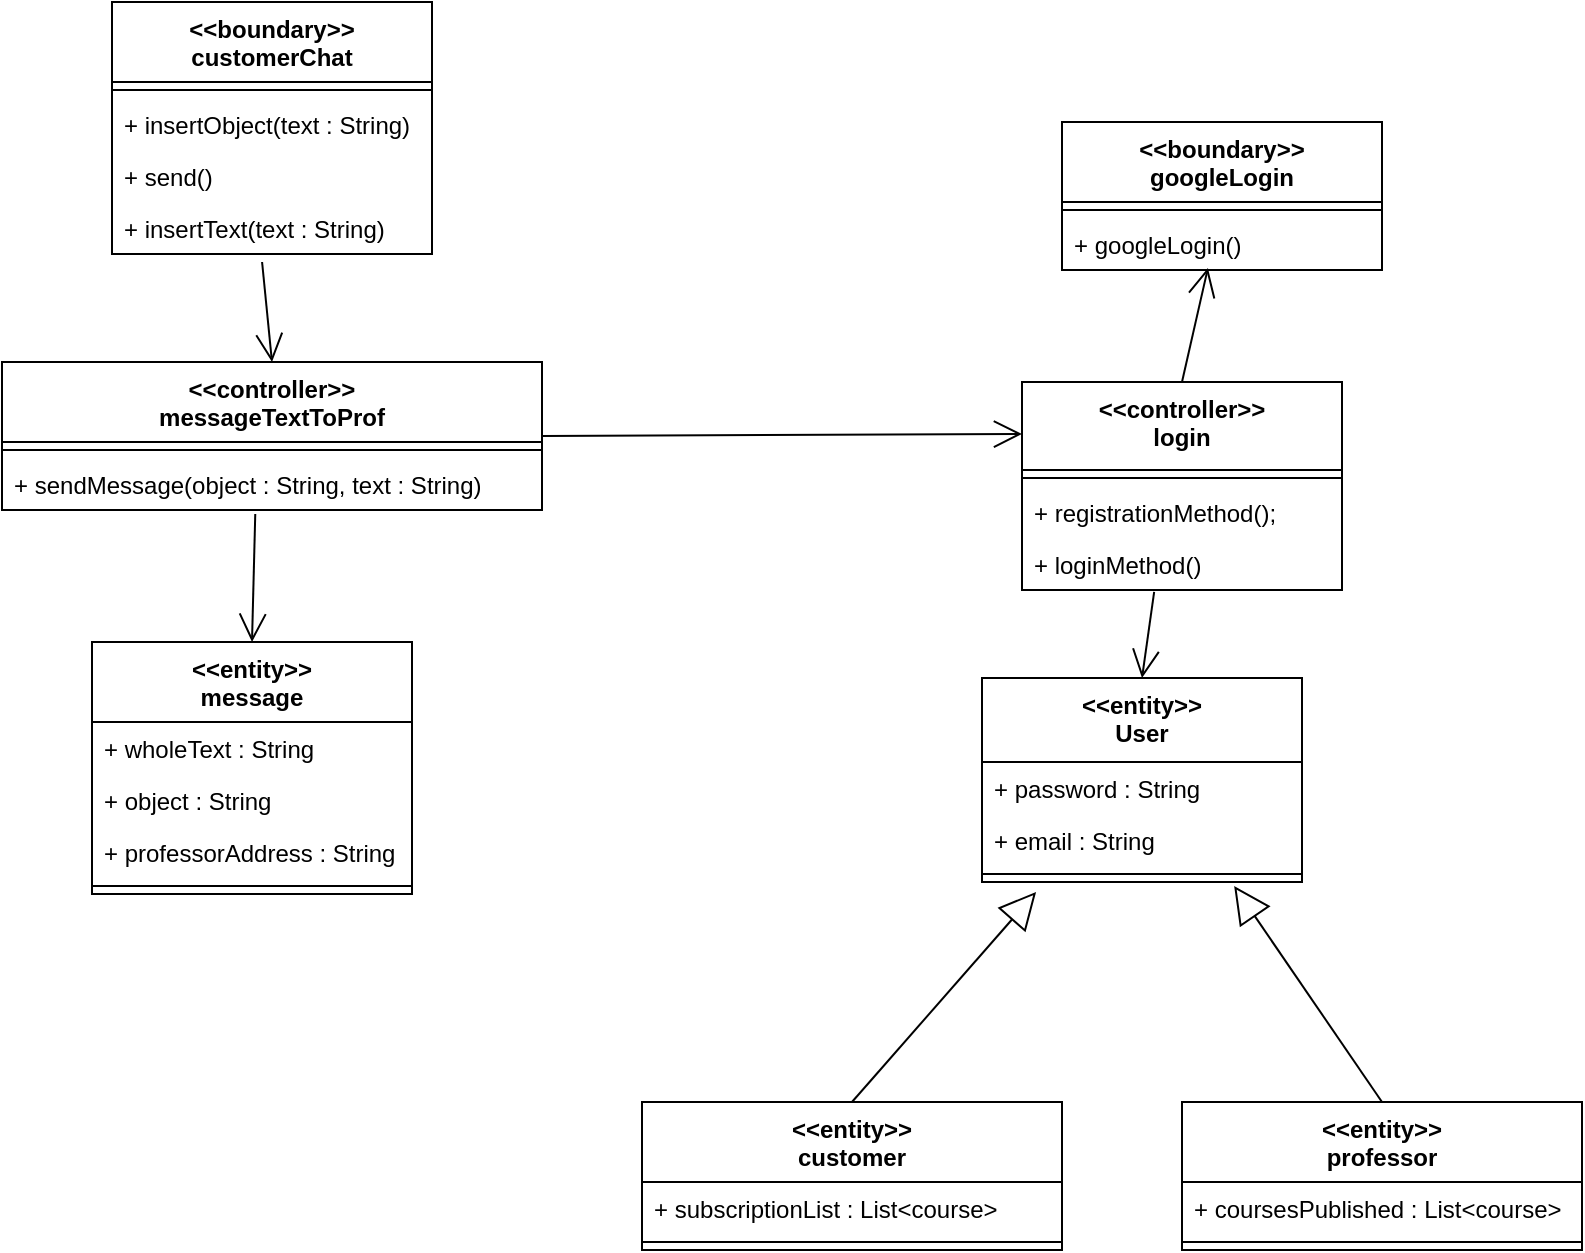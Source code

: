 <mxfile version="22.0.2" type="device">
  <diagram name="Page-1" id="FhFNv42Y0BnzfEH5ukr2">
    <mxGraphModel dx="1604" dy="843" grid="1" gridSize="10" guides="1" tooltips="1" connect="1" arrows="1" fold="1" page="1" pageScale="1" pageWidth="850" pageHeight="1100" math="0" shadow="0">
      <root>
        <mxCell id="0" />
        <mxCell id="1" parent="0" />
        <mxCell id="viTBt2SiWbpSJIQDnTSr-1" value="&amp;lt;&amp;lt;controller&amp;gt;&amp;gt;&lt;br&gt;messageTextToProf" style="swimlane;fontStyle=1;align=center;verticalAlign=top;childLayout=stackLayout;horizontal=1;startSize=40;horizontalStack=0;resizeParent=1;resizeParentMax=0;resizeLast=0;collapsible=1;marginBottom=0;whiteSpace=wrap;html=1;" parent="1" vertex="1">
          <mxGeometry x="10" y="240" width="270" height="74" as="geometry" />
        </mxCell>
        <mxCell id="viTBt2SiWbpSJIQDnTSr-3" value="" style="line;strokeWidth=1;fillColor=none;align=left;verticalAlign=middle;spacingTop=-1;spacingLeft=3;spacingRight=3;rotatable=0;labelPosition=right;points=[];portConstraint=eastwest;strokeColor=inherit;" parent="viTBt2SiWbpSJIQDnTSr-1" vertex="1">
          <mxGeometry y="40" width="270" height="8" as="geometry" />
        </mxCell>
        <mxCell id="viTBt2SiWbpSJIQDnTSr-4" value="+ sendMessage(object : String, text : String)" style="text;strokeColor=none;fillColor=none;align=left;verticalAlign=top;spacingLeft=4;spacingRight=4;overflow=hidden;rotatable=0;points=[[0,0.5],[1,0.5]];portConstraint=eastwest;whiteSpace=wrap;html=1;" parent="viTBt2SiWbpSJIQDnTSr-1" vertex="1">
          <mxGeometry y="48" width="270" height="26" as="geometry" />
        </mxCell>
        <mxCell id="viTBt2SiWbpSJIQDnTSr-5" value="&amp;lt;&amp;lt;boundary&amp;gt;&amp;gt;&lt;br&gt;customerChat&lt;br&gt;" style="swimlane;fontStyle=1;align=center;verticalAlign=top;childLayout=stackLayout;horizontal=1;startSize=40;horizontalStack=0;resizeParent=1;resizeParentMax=0;resizeLast=0;collapsible=1;marginBottom=0;whiteSpace=wrap;html=1;" parent="1" vertex="1">
          <mxGeometry x="65" y="60" width="160" height="126" as="geometry" />
        </mxCell>
        <mxCell id="viTBt2SiWbpSJIQDnTSr-7" value="" style="line;strokeWidth=1;fillColor=none;align=left;verticalAlign=middle;spacingTop=-1;spacingLeft=3;spacingRight=3;rotatable=0;labelPosition=right;points=[];portConstraint=eastwest;strokeColor=inherit;" parent="viTBt2SiWbpSJIQDnTSr-5" vertex="1">
          <mxGeometry y="40" width="160" height="8" as="geometry" />
        </mxCell>
        <mxCell id="viTBt2SiWbpSJIQDnTSr-27" value="+ insertObject(text : String)" style="text;strokeColor=none;fillColor=none;align=left;verticalAlign=top;spacingLeft=4;spacingRight=4;overflow=hidden;rotatable=0;points=[[0,0.5],[1,0.5]];portConstraint=eastwest;whiteSpace=wrap;html=1;" parent="viTBt2SiWbpSJIQDnTSr-5" vertex="1">
          <mxGeometry y="48" width="160" height="26" as="geometry" />
        </mxCell>
        <mxCell id="viTBt2SiWbpSJIQDnTSr-28" value="+ send()" style="text;strokeColor=none;fillColor=none;align=left;verticalAlign=top;spacingLeft=4;spacingRight=4;overflow=hidden;rotatable=0;points=[[0,0.5],[1,0.5]];portConstraint=eastwest;whiteSpace=wrap;html=1;" parent="viTBt2SiWbpSJIQDnTSr-5" vertex="1">
          <mxGeometry y="74" width="160" height="26" as="geometry" />
        </mxCell>
        <mxCell id="viTBt2SiWbpSJIQDnTSr-6" value="+ insertText(text : String)" style="text;strokeColor=none;fillColor=none;align=left;verticalAlign=top;spacingLeft=4;spacingRight=4;overflow=hidden;rotatable=0;points=[[0,0.5],[1,0.5]];portConstraint=eastwest;whiteSpace=wrap;html=1;" parent="viTBt2SiWbpSJIQDnTSr-5" vertex="1">
          <mxGeometry y="100" width="160" height="26" as="geometry" />
        </mxCell>
        <mxCell id="viTBt2SiWbpSJIQDnTSr-17" value="&amp;lt;&amp;lt;entity&amp;gt;&amp;gt;&lt;br&gt;message" style="swimlane;fontStyle=1;align=center;verticalAlign=top;childLayout=stackLayout;horizontal=1;startSize=40;horizontalStack=0;resizeParent=1;resizeParentMax=0;resizeLast=0;collapsible=1;marginBottom=0;whiteSpace=wrap;html=1;" parent="1" vertex="1">
          <mxGeometry x="55" y="380" width="160" height="126" as="geometry" />
        </mxCell>
        <mxCell id="viTBt2SiWbpSJIQDnTSr-18" value="+ wholeText : String" style="text;strokeColor=none;fillColor=none;align=left;verticalAlign=top;spacingLeft=4;spacingRight=4;overflow=hidden;rotatable=0;points=[[0,0.5],[1,0.5]];portConstraint=eastwest;whiteSpace=wrap;html=1;" parent="viTBt2SiWbpSJIQDnTSr-17" vertex="1">
          <mxGeometry y="40" width="160" height="26" as="geometry" />
        </mxCell>
        <mxCell id="viTBt2SiWbpSJIQDnTSr-26" value="+ object : String" style="text;strokeColor=none;fillColor=none;align=left;verticalAlign=top;spacingLeft=4;spacingRight=4;overflow=hidden;rotatable=0;points=[[0,0.5],[1,0.5]];portConstraint=eastwest;whiteSpace=wrap;html=1;" parent="viTBt2SiWbpSJIQDnTSr-17" vertex="1">
          <mxGeometry y="66" width="160" height="26" as="geometry" />
        </mxCell>
        <mxCell id="viTBt2SiWbpSJIQDnTSr-23" value="+ professorAddress : String" style="text;strokeColor=none;fillColor=none;align=left;verticalAlign=top;spacingLeft=4;spacingRight=4;overflow=hidden;rotatable=0;points=[[0,0.5],[1,0.5]];portConstraint=eastwest;whiteSpace=wrap;html=1;" parent="viTBt2SiWbpSJIQDnTSr-17" vertex="1">
          <mxGeometry y="92" width="160" height="26" as="geometry" />
        </mxCell>
        <mxCell id="viTBt2SiWbpSJIQDnTSr-19" value="" style="line;strokeWidth=1;fillColor=none;align=left;verticalAlign=middle;spacingTop=-1;spacingLeft=3;spacingRight=3;rotatable=0;labelPosition=right;points=[];portConstraint=eastwest;strokeColor=inherit;" parent="viTBt2SiWbpSJIQDnTSr-17" vertex="1">
          <mxGeometry y="118" width="160" height="8" as="geometry" />
        </mxCell>
        <mxCell id="viTBt2SiWbpSJIQDnTSr-21" value="" style="endArrow=open;endFill=1;endSize=12;html=1;rounded=0;entryX=0.5;entryY=0;entryDx=0;entryDy=0;exitX=0.469;exitY=1.154;exitDx=0;exitDy=0;exitPerimeter=0;" parent="1" source="viTBt2SiWbpSJIQDnTSr-6" target="viTBt2SiWbpSJIQDnTSr-1" edge="1">
          <mxGeometry width="160" relative="1" as="geometry">
            <mxPoint x="135" y="190" as="sourcePoint" />
            <mxPoint x="475" y="290" as="targetPoint" />
          </mxGeometry>
        </mxCell>
        <mxCell id="viTBt2SiWbpSJIQDnTSr-22" value="" style="endArrow=open;endFill=1;endSize=12;html=1;rounded=0;exitX=0.469;exitY=1.077;exitDx=0;exitDy=0;exitPerimeter=0;entryX=0.5;entryY=0;entryDx=0;entryDy=0;" parent="1" source="viTBt2SiWbpSJIQDnTSr-4" target="viTBt2SiWbpSJIQDnTSr-17" edge="1">
          <mxGeometry width="160" relative="1" as="geometry">
            <mxPoint x="135" y="550" as="sourcePoint" />
            <mxPoint x="295" y="550" as="targetPoint" />
          </mxGeometry>
        </mxCell>
        <mxCell id="viTBt2SiWbpSJIQDnTSr-29" value="&amp;lt;&amp;lt;controller&amp;gt;&amp;gt;&lt;br&gt;login" style="swimlane;fontStyle=1;align=center;verticalAlign=top;childLayout=stackLayout;horizontal=1;startSize=44;horizontalStack=0;resizeParent=1;resizeParentMax=0;resizeLast=0;collapsible=1;marginBottom=0;whiteSpace=wrap;html=1;" parent="1" vertex="1">
          <mxGeometry x="520" y="250" width="160" height="104" as="geometry" />
        </mxCell>
        <mxCell id="viTBt2SiWbpSJIQDnTSr-31" value="" style="line;strokeWidth=1;fillColor=none;align=left;verticalAlign=middle;spacingTop=-1;spacingLeft=3;spacingRight=3;rotatable=0;labelPosition=right;points=[];portConstraint=eastwest;strokeColor=inherit;" parent="viTBt2SiWbpSJIQDnTSr-29" vertex="1">
          <mxGeometry y="44" width="160" height="8" as="geometry" />
        </mxCell>
        <mxCell id="viTBt2SiWbpSJIQDnTSr-54" value="+ registrationMethod();" style="text;strokeColor=none;fillColor=none;align=left;verticalAlign=top;spacingLeft=4;spacingRight=4;overflow=hidden;rotatable=0;points=[[0,0.5],[1,0.5]];portConstraint=eastwest;whiteSpace=wrap;html=1;" parent="viTBt2SiWbpSJIQDnTSr-29" vertex="1">
          <mxGeometry y="52" width="160" height="26" as="geometry" />
        </mxCell>
        <mxCell id="viTBt2SiWbpSJIQDnTSr-32" value="+ loginMethod()" style="text;strokeColor=none;fillColor=none;align=left;verticalAlign=top;spacingLeft=4;spacingRight=4;overflow=hidden;rotatable=0;points=[[0,0.5],[1,0.5]];portConstraint=eastwest;whiteSpace=wrap;html=1;" parent="viTBt2SiWbpSJIQDnTSr-29" vertex="1">
          <mxGeometry y="78" width="160" height="26" as="geometry" />
        </mxCell>
        <mxCell id="viTBt2SiWbpSJIQDnTSr-33" value="&amp;lt;&amp;lt;boundary&amp;gt;&amp;gt;&lt;br&gt;googleLogin" style="swimlane;fontStyle=1;align=center;verticalAlign=top;childLayout=stackLayout;horizontal=1;startSize=40;horizontalStack=0;resizeParent=1;resizeParentMax=0;resizeLast=0;collapsible=1;marginBottom=0;whiteSpace=wrap;html=1;" parent="1" vertex="1">
          <mxGeometry x="540" y="120" width="160" height="74" as="geometry" />
        </mxCell>
        <mxCell id="viTBt2SiWbpSJIQDnTSr-35" value="" style="line;strokeWidth=1;fillColor=none;align=left;verticalAlign=middle;spacingTop=-1;spacingLeft=3;spacingRight=3;rotatable=0;labelPosition=right;points=[];portConstraint=eastwest;strokeColor=inherit;" parent="viTBt2SiWbpSJIQDnTSr-33" vertex="1">
          <mxGeometry y="40" width="160" height="8" as="geometry" />
        </mxCell>
        <mxCell id="viTBt2SiWbpSJIQDnTSr-36" value="+ googleLogin()" style="text;strokeColor=none;fillColor=none;align=left;verticalAlign=top;spacingLeft=4;spacingRight=4;overflow=hidden;rotatable=0;points=[[0,0.5],[1,0.5]];portConstraint=eastwest;whiteSpace=wrap;html=1;" parent="viTBt2SiWbpSJIQDnTSr-33" vertex="1">
          <mxGeometry y="48" width="160" height="26" as="geometry" />
        </mxCell>
        <mxCell id="viTBt2SiWbpSJIQDnTSr-37" value="&amp;lt;&amp;lt;entity&amp;gt;&amp;gt;&lt;br&gt;User" style="swimlane;fontStyle=1;align=center;verticalAlign=top;childLayout=stackLayout;horizontal=1;startSize=42;horizontalStack=0;resizeParent=1;resizeParentMax=0;resizeLast=0;collapsible=1;marginBottom=0;whiteSpace=wrap;html=1;" parent="1" vertex="1">
          <mxGeometry x="500" y="398" width="160" height="102" as="geometry" />
        </mxCell>
        <mxCell id="viTBt2SiWbpSJIQDnTSr-55" value="+ password : String" style="text;strokeColor=none;fillColor=none;align=left;verticalAlign=top;spacingLeft=4;spacingRight=4;overflow=hidden;rotatable=0;points=[[0,0.5],[1,0.5]];portConstraint=eastwest;whiteSpace=wrap;html=1;" parent="viTBt2SiWbpSJIQDnTSr-37" vertex="1">
          <mxGeometry y="42" width="160" height="26" as="geometry" />
        </mxCell>
        <mxCell id="viTBt2SiWbpSJIQDnTSr-38" value="+ email : String" style="text;strokeColor=none;fillColor=none;align=left;verticalAlign=top;spacingLeft=4;spacingRight=4;overflow=hidden;rotatable=0;points=[[0,0.5],[1,0.5]];portConstraint=eastwest;whiteSpace=wrap;html=1;" parent="viTBt2SiWbpSJIQDnTSr-37" vertex="1">
          <mxGeometry y="68" width="160" height="26" as="geometry" />
        </mxCell>
        <mxCell id="viTBt2SiWbpSJIQDnTSr-39" value="" style="line;strokeWidth=1;fillColor=none;align=left;verticalAlign=middle;spacingTop=-1;spacingLeft=3;spacingRight=3;rotatable=0;labelPosition=right;points=[];portConstraint=eastwest;strokeColor=inherit;" parent="viTBt2SiWbpSJIQDnTSr-37" vertex="1">
          <mxGeometry y="94" width="160" height="8" as="geometry" />
        </mxCell>
        <mxCell id="viTBt2SiWbpSJIQDnTSr-41" value="&amp;lt;&amp;lt;entity&amp;gt;&amp;gt;&lt;br&gt;customer" style="swimlane;fontStyle=1;align=center;verticalAlign=top;childLayout=stackLayout;horizontal=1;startSize=40;horizontalStack=0;resizeParent=1;resizeParentMax=0;resizeLast=0;collapsible=1;marginBottom=0;whiteSpace=wrap;html=1;" parent="1" vertex="1">
          <mxGeometry x="330" y="610" width="210" height="74" as="geometry" />
        </mxCell>
        <mxCell id="viTBt2SiWbpSJIQDnTSr-42" value="+ subscriptionList : List&amp;lt;course&amp;gt;" style="text;strokeColor=none;fillColor=none;align=left;verticalAlign=top;spacingLeft=4;spacingRight=4;overflow=hidden;rotatable=0;points=[[0,0.5],[1,0.5]];portConstraint=eastwest;whiteSpace=wrap;html=1;" parent="viTBt2SiWbpSJIQDnTSr-41" vertex="1">
          <mxGeometry y="40" width="210" height="26" as="geometry" />
        </mxCell>
        <mxCell id="viTBt2SiWbpSJIQDnTSr-43" value="" style="line;strokeWidth=1;fillColor=none;align=left;verticalAlign=middle;spacingTop=-1;spacingLeft=3;spacingRight=3;rotatable=0;labelPosition=right;points=[];portConstraint=eastwest;strokeColor=inherit;" parent="viTBt2SiWbpSJIQDnTSr-41" vertex="1">
          <mxGeometry y="66" width="210" height="8" as="geometry" />
        </mxCell>
        <mxCell id="viTBt2SiWbpSJIQDnTSr-45" value="&amp;lt;&amp;lt;entity&amp;gt;&amp;gt;&lt;br&gt;professor" style="swimlane;fontStyle=1;align=center;verticalAlign=top;childLayout=stackLayout;horizontal=1;startSize=40;horizontalStack=0;resizeParent=1;resizeParentMax=0;resizeLast=0;collapsible=1;marginBottom=0;whiteSpace=wrap;html=1;" parent="1" vertex="1">
          <mxGeometry x="600" y="610" width="200" height="74" as="geometry" />
        </mxCell>
        <mxCell id="viTBt2SiWbpSJIQDnTSr-46" value="+ coursesPublished : List&amp;lt;course&amp;gt;" style="text;strokeColor=none;fillColor=none;align=left;verticalAlign=top;spacingLeft=4;spacingRight=4;overflow=hidden;rotatable=0;points=[[0,0.5],[1,0.5]];portConstraint=eastwest;whiteSpace=wrap;html=1;" parent="viTBt2SiWbpSJIQDnTSr-45" vertex="1">
          <mxGeometry y="40" width="200" height="26" as="geometry" />
        </mxCell>
        <mxCell id="viTBt2SiWbpSJIQDnTSr-47" value="" style="line;strokeWidth=1;fillColor=none;align=left;verticalAlign=middle;spacingTop=-1;spacingLeft=3;spacingRight=3;rotatable=0;labelPosition=right;points=[];portConstraint=eastwest;strokeColor=inherit;" parent="viTBt2SiWbpSJIQDnTSr-45" vertex="1">
          <mxGeometry y="66" width="200" height="8" as="geometry" />
        </mxCell>
        <mxCell id="viTBt2SiWbpSJIQDnTSr-49" value="" style="endArrow=open;endFill=1;endSize=12;html=1;rounded=0;exitX=1;exitY=0.5;exitDx=0;exitDy=0;entryX=0;entryY=0.25;entryDx=0;entryDy=0;" parent="1" source="viTBt2SiWbpSJIQDnTSr-1" target="viTBt2SiWbpSJIQDnTSr-29" edge="1">
          <mxGeometry width="160" relative="1" as="geometry">
            <mxPoint x="400" y="330" as="sourcePoint" />
            <mxPoint x="560" y="330" as="targetPoint" />
          </mxGeometry>
        </mxCell>
        <mxCell id="viTBt2SiWbpSJIQDnTSr-50" value="" style="endArrow=open;endFill=1;endSize=12;html=1;rounded=0;exitX=0.5;exitY=0;exitDx=0;exitDy=0;entryX=0.456;entryY=0.962;entryDx=0;entryDy=0;entryPerimeter=0;" parent="1" source="viTBt2SiWbpSJIQDnTSr-29" target="viTBt2SiWbpSJIQDnTSr-36" edge="1">
          <mxGeometry width="160" relative="1" as="geometry">
            <mxPoint x="380" y="370" as="sourcePoint" />
            <mxPoint x="540" y="370" as="targetPoint" />
          </mxGeometry>
        </mxCell>
        <mxCell id="viTBt2SiWbpSJIQDnTSr-51" value="" style="endArrow=open;endFill=1;endSize=12;html=1;rounded=0;exitX=0.413;exitY=1.038;exitDx=0;exitDy=0;exitPerimeter=0;entryX=0.5;entryY=0;entryDx=0;entryDy=0;" parent="1" source="viTBt2SiWbpSJIQDnTSr-32" target="viTBt2SiWbpSJIQDnTSr-37" edge="1">
          <mxGeometry width="160" relative="1" as="geometry">
            <mxPoint x="370" y="450" as="sourcePoint" />
            <mxPoint x="530" y="450" as="targetPoint" />
          </mxGeometry>
        </mxCell>
        <mxCell id="viTBt2SiWbpSJIQDnTSr-52" value="" style="endArrow=block;endSize=16;endFill=0;html=1;rounded=0;exitX=0.5;exitY=0;exitDx=0;exitDy=0;entryX=0.169;entryY=1.192;entryDx=0;entryDy=0;entryPerimeter=0;" parent="1" source="viTBt2SiWbpSJIQDnTSr-41" edge="1">
          <mxGeometry width="160" relative="1" as="geometry">
            <mxPoint x="380" y="560" as="sourcePoint" />
            <mxPoint x="527.04" y="504.992" as="targetPoint" />
          </mxGeometry>
        </mxCell>
        <mxCell id="viTBt2SiWbpSJIQDnTSr-53" value="" style="endArrow=block;endSize=16;endFill=0;html=1;rounded=0;exitX=0.5;exitY=0;exitDx=0;exitDy=0;entryX=0.788;entryY=1.077;entryDx=0;entryDy=0;entryPerimeter=0;" parent="1" source="viTBt2SiWbpSJIQDnTSr-45" edge="1">
          <mxGeometry width="160" relative="1" as="geometry">
            <mxPoint x="563" y="603" as="sourcePoint" />
            <mxPoint x="626.08" y="502.002" as="targetPoint" />
          </mxGeometry>
        </mxCell>
      </root>
    </mxGraphModel>
  </diagram>
</mxfile>
